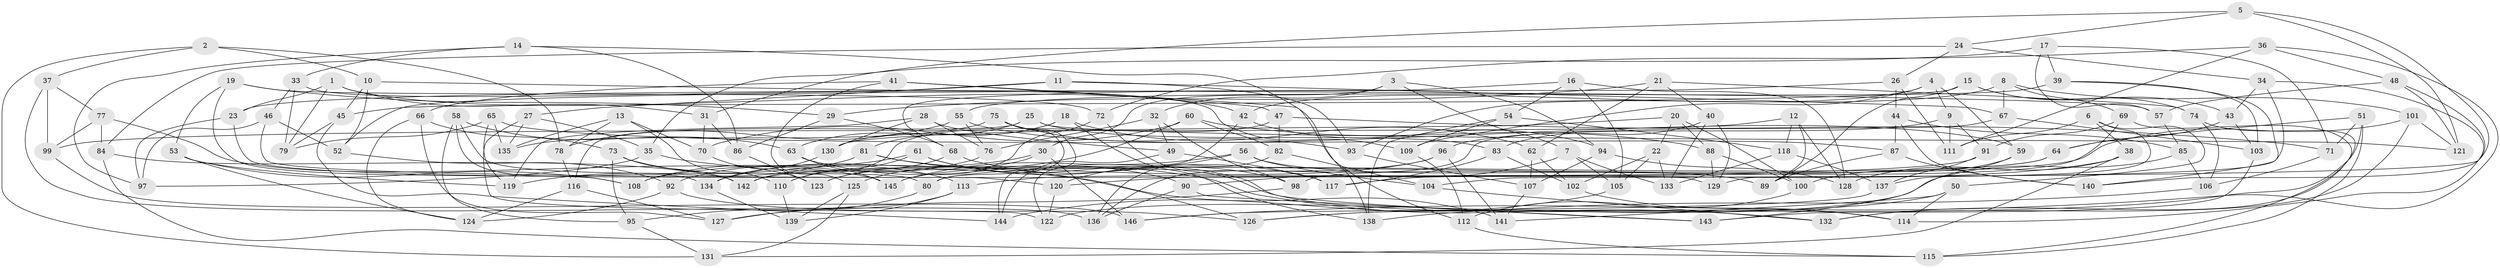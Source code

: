 // coarse degree distribution, {6: 0.4891304347826087, 4: 0.40217391304347827, 5: 0.09782608695652174, 3: 0.010869565217391304}
// Generated by graph-tools (version 1.1) at 2025/52/02/27/25 19:52:29]
// undirected, 146 vertices, 292 edges
graph export_dot {
graph [start="1"]
  node [color=gray90,style=filled];
  1;
  2;
  3;
  4;
  5;
  6;
  7;
  8;
  9;
  10;
  11;
  12;
  13;
  14;
  15;
  16;
  17;
  18;
  19;
  20;
  21;
  22;
  23;
  24;
  25;
  26;
  27;
  28;
  29;
  30;
  31;
  32;
  33;
  34;
  35;
  36;
  37;
  38;
  39;
  40;
  41;
  42;
  43;
  44;
  45;
  46;
  47;
  48;
  49;
  50;
  51;
  52;
  53;
  54;
  55;
  56;
  57;
  58;
  59;
  60;
  61;
  62;
  63;
  64;
  65;
  66;
  67;
  68;
  69;
  70;
  71;
  72;
  73;
  74;
  75;
  76;
  77;
  78;
  79;
  80;
  81;
  82;
  83;
  84;
  85;
  86;
  87;
  88;
  89;
  90;
  91;
  92;
  93;
  94;
  95;
  96;
  97;
  98;
  99;
  100;
  101;
  102;
  103;
  104;
  105;
  106;
  107;
  108;
  109;
  110;
  111;
  112;
  113;
  114;
  115;
  116;
  117;
  118;
  119;
  120;
  121;
  122;
  123;
  124;
  125;
  126;
  127;
  128;
  129;
  130;
  131;
  132;
  133;
  134;
  135;
  136;
  137;
  138;
  139;
  140;
  141;
  142;
  143;
  144;
  145;
  146;
  1 -- 23;
  1 -- 42;
  1 -- 31;
  1 -- 79;
  2 -- 78;
  2 -- 131;
  2 -- 37;
  2 -- 10;
  3 -- 30;
  3 -- 94;
  3 -- 7;
  3 -- 32;
  4 -- 42;
  4 -- 9;
  4 -- 109;
  4 -- 59;
  5 -- 104;
  5 -- 24;
  5 -- 31;
  5 -- 121;
  6 -- 111;
  6 -- 50;
  6 -- 137;
  6 -- 38;
  7 -- 105;
  7 -- 90;
  7 -- 133;
  8 -- 101;
  8 -- 69;
  8 -- 67;
  8 -- 93;
  9 -- 111;
  9 -- 96;
  9 -- 91;
  10 -- 57;
  10 -- 52;
  10 -- 45;
  11 -- 27;
  11 -- 67;
  11 -- 93;
  11 -- 23;
  12 -- 99;
  12 -- 89;
  12 -- 118;
  12 -- 128;
  13 -- 135;
  13 -- 78;
  13 -- 70;
  13 -- 110;
  14 -- 97;
  14 -- 86;
  14 -- 138;
  14 -- 33;
  15 -- 89;
  15 -- 45;
  15 -- 43;
  15 -- 74;
  16 -- 68;
  16 -- 128;
  16 -- 105;
  16 -- 54;
  17 -- 39;
  17 -- 71;
  17 -- 57;
  17 -- 35;
  18 -- 130;
  18 -- 81;
  18 -- 138;
  18 -- 62;
  19 -- 72;
  19 -- 29;
  19 -- 108;
  19 -- 53;
  20 -- 130;
  20 -- 88;
  20 -- 22;
  20 -- 100;
  21 -- 40;
  21 -- 62;
  21 -- 29;
  21 -- 74;
  22 -- 102;
  22 -- 105;
  22 -- 133;
  23 -- 97;
  23 -- 120;
  24 -- 84;
  24 -- 34;
  24 -- 26;
  25 -- 63;
  25 -- 121;
  25 -- 83;
  25 -- 116;
  26 -- 111;
  26 -- 52;
  26 -- 44;
  27 -- 122;
  27 -- 35;
  27 -- 135;
  28 -- 119;
  28 -- 76;
  28 -- 49;
  28 -- 130;
  29 -- 86;
  29 -- 68;
  30 -- 146;
  30 -- 134;
  30 -- 123;
  31 -- 70;
  31 -- 86;
  32 -- 49;
  32 -- 76;
  32 -- 98;
  33 -- 46;
  33 -- 109;
  33 -- 79;
  34 -- 129;
  34 -- 114;
  34 -- 43;
  35 -- 97;
  35 -- 141;
  36 -- 48;
  36 -- 72;
  36 -- 111;
  36 -- 146;
  37 -- 99;
  37 -- 77;
  37 -- 136;
  38 -- 128;
  38 -- 117;
  38 -- 131;
  39 -- 55;
  39 -- 103;
  39 -- 140;
  40 -- 133;
  40 -- 129;
  40 -- 83;
  41 -- 112;
  41 -- 47;
  41 -- 125;
  41 -- 66;
  42 -- 94;
  42 -- 122;
  43 -- 64;
  43 -- 103;
  44 -- 87;
  44 -- 85;
  44 -- 140;
  45 -- 144;
  45 -- 79;
  46 -- 129;
  46 -- 97;
  46 -- 52;
  47 -- 142;
  47 -- 71;
  47 -- 82;
  48 -- 57;
  48 -- 140;
  48 -- 121;
  49 -- 144;
  49 -- 117;
  50 -- 126;
  50 -- 141;
  50 -- 114;
  51 -- 64;
  51 -- 126;
  51 -- 115;
  51 -- 71;
  52 -- 92;
  53 -- 119;
  53 -- 124;
  53 -- 108;
  54 -- 118;
  54 -- 138;
  54 -- 109;
  55 -- 59;
  55 -- 78;
  55 -- 76;
  56 -- 104;
  56 -- 120;
  56 -- 89;
  56 -- 145;
  57 -- 85;
  58 -- 95;
  58 -- 134;
  58 -- 80;
  58 -- 63;
  59 -- 143;
  59 -- 100;
  60 -- 82;
  60 -- 125;
  60 -- 88;
  60 -- 70;
  61 -- 110;
  61 -- 117;
  61 -- 108;
  61 -- 114;
  62 -- 102;
  62 -- 107;
  63 -- 145;
  63 -- 90;
  64 -- 80;
  64 -- 120;
  65 -- 79;
  65 -- 119;
  65 -- 87;
  65 -- 135;
  66 -- 127;
  66 -- 124;
  66 -- 73;
  67 -- 103;
  67 -- 136;
  68 -- 98;
  68 -- 110;
  69 -- 115;
  69 -- 98;
  69 -- 91;
  70 -- 123;
  71 -- 106;
  72 -- 143;
  72 -- 123;
  73 -- 142;
  73 -- 95;
  73 -- 113;
  74 -- 106;
  74 -- 132;
  75 -- 135;
  75 -- 93;
  75 -- 144;
  75 -- 80;
  76 -- 92;
  77 -- 84;
  77 -- 145;
  77 -- 99;
  78 -- 116;
  80 -- 95;
  81 -- 132;
  81 -- 119;
  81 -- 126;
  82 -- 136;
  82 -- 104;
  83 -- 117;
  83 -- 102;
  84 -- 142;
  84 -- 115;
  85 -- 106;
  85 -- 122;
  86 -- 123;
  87 -- 89;
  87 -- 140;
  88 -- 100;
  88 -- 129;
  90 -- 143;
  90 -- 136;
  91 -- 113;
  91 -- 137;
  92 -- 126;
  92 -- 124;
  93 -- 107;
  94 -- 107;
  94 -- 128;
  95 -- 131;
  96 -- 108;
  96 -- 141;
  96 -- 145;
  98 -- 127;
  99 -- 146;
  100 -- 112;
  101 -- 132;
  101 -- 121;
  101 -- 142;
  102 -- 114;
  103 -- 143;
  104 -- 132;
  105 -- 144;
  106 -- 138;
  107 -- 141;
  109 -- 112;
  110 -- 139;
  112 -- 115;
  113 -- 139;
  113 -- 127;
  116 -- 127;
  116 -- 124;
  118 -- 137;
  118 -- 133;
  120 -- 122;
  125 -- 131;
  125 -- 139;
  130 -- 134;
  134 -- 139;
  137 -- 146;
}
